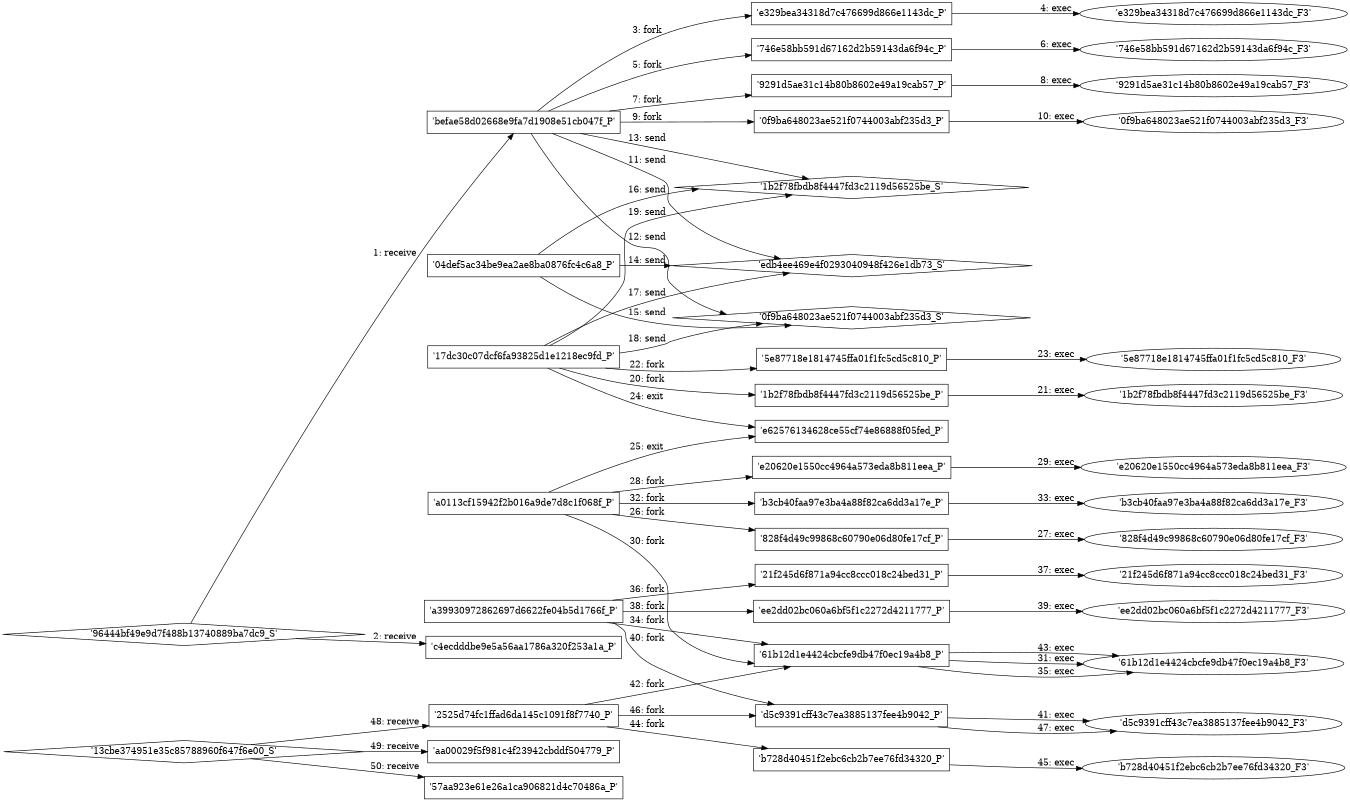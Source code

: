 digraph "D:\Learning\Paper\apt\基于CTI的攻击预警\Dataset\攻击图\ASGfromALLCTI\Threat Advisory Critical Apache Log4j vulnerability being exploited in the wild.dot" {
rankdir="LR"
size="9"
fixedsize="false"
splines="true"
nodesep=0.3
ranksep=0
fontsize=10
overlap="scalexy"
engine= "neato"
	"'befae58d02668e9fa7d1908e51cb047f_P'" [node_type=Process shape=box]
	"'96444bf49e9d7f488b13740889ba7dc9_S'" [node_type=Socket shape=diamond]
	"'96444bf49e9d7f488b13740889ba7dc9_S'" -> "'befae58d02668e9fa7d1908e51cb047f_P'" [label="1: receive"]
	"'c4ecdddbe9e5a56aa1786a320f253a1a_P'" [node_type=Process shape=box]
	"'96444bf49e9d7f488b13740889ba7dc9_S'" [node_type=Socket shape=diamond]
	"'96444bf49e9d7f488b13740889ba7dc9_S'" -> "'c4ecdddbe9e5a56aa1786a320f253a1a_P'" [label="2: receive"]
	"'befae58d02668e9fa7d1908e51cb047f_P'" [node_type=Process shape=box]
	"'e329bea34318d7c476699d866e1143dc_P'" [node_type=Process shape=box]
	"'befae58d02668e9fa7d1908e51cb047f_P'" -> "'e329bea34318d7c476699d866e1143dc_P'" [label="3: fork"]
	"'e329bea34318d7c476699d866e1143dc_P'" [node_type=Process shape=box]
	"'e329bea34318d7c476699d866e1143dc_F3'" [node_type=File shape=ellipse]
	"'e329bea34318d7c476699d866e1143dc_P'" -> "'e329bea34318d7c476699d866e1143dc_F3'" [label="4: exec"]
	"'befae58d02668e9fa7d1908e51cb047f_P'" [node_type=Process shape=box]
	"'746e58bb591d67162d2b59143da6f94c_P'" [node_type=Process shape=box]
	"'befae58d02668e9fa7d1908e51cb047f_P'" -> "'746e58bb591d67162d2b59143da6f94c_P'" [label="5: fork"]
	"'746e58bb591d67162d2b59143da6f94c_P'" [node_type=Process shape=box]
	"'746e58bb591d67162d2b59143da6f94c_F3'" [node_type=File shape=ellipse]
	"'746e58bb591d67162d2b59143da6f94c_P'" -> "'746e58bb591d67162d2b59143da6f94c_F3'" [label="6: exec"]
	"'befae58d02668e9fa7d1908e51cb047f_P'" [node_type=Process shape=box]
	"'9291d5ae31c14b80b8602e49a19cab57_P'" [node_type=Process shape=box]
	"'befae58d02668e9fa7d1908e51cb047f_P'" -> "'9291d5ae31c14b80b8602e49a19cab57_P'" [label="7: fork"]
	"'9291d5ae31c14b80b8602e49a19cab57_P'" [node_type=Process shape=box]
	"'9291d5ae31c14b80b8602e49a19cab57_F3'" [node_type=File shape=ellipse]
	"'9291d5ae31c14b80b8602e49a19cab57_P'" -> "'9291d5ae31c14b80b8602e49a19cab57_F3'" [label="8: exec"]
	"'befae58d02668e9fa7d1908e51cb047f_P'" [node_type=Process shape=box]
	"'0f9ba648023ae521f0744003abf235d3_P'" [node_type=Process shape=box]
	"'befae58d02668e9fa7d1908e51cb047f_P'" -> "'0f9ba648023ae521f0744003abf235d3_P'" [label="9: fork"]
	"'0f9ba648023ae521f0744003abf235d3_P'" [node_type=Process shape=box]
	"'0f9ba648023ae521f0744003abf235d3_F3'" [node_type=File shape=ellipse]
	"'0f9ba648023ae521f0744003abf235d3_P'" -> "'0f9ba648023ae521f0744003abf235d3_F3'" [label="10: exec"]
	"'edb4ee469e4f0293040948f426e1db73_S'" [node_type=Socket shape=diamond]
	"'befae58d02668e9fa7d1908e51cb047f_P'" [node_type=Process shape=box]
	"'befae58d02668e9fa7d1908e51cb047f_P'" -> "'edb4ee469e4f0293040948f426e1db73_S'" [label="11: send"]
	"'0f9ba648023ae521f0744003abf235d3_S'" [node_type=Socket shape=diamond]
	"'befae58d02668e9fa7d1908e51cb047f_P'" [node_type=Process shape=box]
	"'befae58d02668e9fa7d1908e51cb047f_P'" -> "'0f9ba648023ae521f0744003abf235d3_S'" [label="12: send"]
	"'1b2f78fbdb8f4447fd3c2119d56525be_S'" [node_type=Socket shape=diamond]
	"'befae58d02668e9fa7d1908e51cb047f_P'" [node_type=Process shape=box]
	"'befae58d02668e9fa7d1908e51cb047f_P'" -> "'1b2f78fbdb8f4447fd3c2119d56525be_S'" [label="13: send"]
	"'edb4ee469e4f0293040948f426e1db73_S'" [node_type=Socket shape=diamond]
	"'04def5ac34be9ea2ae8ba0876fc4c6a8_P'" [node_type=Process shape=box]
	"'04def5ac34be9ea2ae8ba0876fc4c6a8_P'" -> "'edb4ee469e4f0293040948f426e1db73_S'" [label="14: send"]
	"'0f9ba648023ae521f0744003abf235d3_S'" [node_type=Socket shape=diamond]
	"'04def5ac34be9ea2ae8ba0876fc4c6a8_P'" [node_type=Process shape=box]
	"'04def5ac34be9ea2ae8ba0876fc4c6a8_P'" -> "'0f9ba648023ae521f0744003abf235d3_S'" [label="15: send"]
	"'1b2f78fbdb8f4447fd3c2119d56525be_S'" [node_type=Socket shape=diamond]
	"'04def5ac34be9ea2ae8ba0876fc4c6a8_P'" [node_type=Process shape=box]
	"'04def5ac34be9ea2ae8ba0876fc4c6a8_P'" -> "'1b2f78fbdb8f4447fd3c2119d56525be_S'" [label="16: send"]
	"'edb4ee469e4f0293040948f426e1db73_S'" [node_type=Socket shape=diamond]
	"'17dc30c07dcf6fa93825d1e1218ec9fd_P'" [node_type=Process shape=box]
	"'17dc30c07dcf6fa93825d1e1218ec9fd_P'" -> "'edb4ee469e4f0293040948f426e1db73_S'" [label="17: send"]
	"'0f9ba648023ae521f0744003abf235d3_S'" [node_type=Socket shape=diamond]
	"'17dc30c07dcf6fa93825d1e1218ec9fd_P'" [node_type=Process shape=box]
	"'17dc30c07dcf6fa93825d1e1218ec9fd_P'" -> "'0f9ba648023ae521f0744003abf235d3_S'" [label="18: send"]
	"'1b2f78fbdb8f4447fd3c2119d56525be_S'" [node_type=Socket shape=diamond]
	"'17dc30c07dcf6fa93825d1e1218ec9fd_P'" [node_type=Process shape=box]
	"'17dc30c07dcf6fa93825d1e1218ec9fd_P'" -> "'1b2f78fbdb8f4447fd3c2119d56525be_S'" [label="19: send"]
	"'17dc30c07dcf6fa93825d1e1218ec9fd_P'" [node_type=Process shape=box]
	"'1b2f78fbdb8f4447fd3c2119d56525be_P'" [node_type=Process shape=box]
	"'17dc30c07dcf6fa93825d1e1218ec9fd_P'" -> "'1b2f78fbdb8f4447fd3c2119d56525be_P'" [label="20: fork"]
	"'1b2f78fbdb8f4447fd3c2119d56525be_P'" [node_type=Process shape=box]
	"'1b2f78fbdb8f4447fd3c2119d56525be_F3'" [node_type=File shape=ellipse]
	"'1b2f78fbdb8f4447fd3c2119d56525be_P'" -> "'1b2f78fbdb8f4447fd3c2119d56525be_F3'" [label="21: exec"]
	"'17dc30c07dcf6fa93825d1e1218ec9fd_P'" [node_type=Process shape=box]
	"'5e87718e1814745ffa01f1fc5cd5c810_P'" [node_type=Process shape=box]
	"'17dc30c07dcf6fa93825d1e1218ec9fd_P'" -> "'5e87718e1814745ffa01f1fc5cd5c810_P'" [label="22: fork"]
	"'5e87718e1814745ffa01f1fc5cd5c810_P'" [node_type=Process shape=box]
	"'5e87718e1814745ffa01f1fc5cd5c810_F3'" [node_type=File shape=ellipse]
	"'5e87718e1814745ffa01f1fc5cd5c810_P'" -> "'5e87718e1814745ffa01f1fc5cd5c810_F3'" [label="23: exec"]
	"'17dc30c07dcf6fa93825d1e1218ec9fd_P'" [node_type=Process shape=box]
	"'e62576134628ce55cf74e86888f05fed_P'" [node_type=Process shape=box]
	"'17dc30c07dcf6fa93825d1e1218ec9fd_P'" -> "'e62576134628ce55cf74e86888f05fed_P'" [label="24: exit"]
	"'a0113cf15942f2b016a9de7d8c1f068f_P'" [node_type=Process shape=box]
	"'e62576134628ce55cf74e86888f05fed_P'" [node_type=Process shape=box]
	"'a0113cf15942f2b016a9de7d8c1f068f_P'" -> "'e62576134628ce55cf74e86888f05fed_P'" [label="25: exit"]
	"'a0113cf15942f2b016a9de7d8c1f068f_P'" [node_type=Process shape=box]
	"'828f4d49c99868c60790e06d80fe17cf_P'" [node_type=Process shape=box]
	"'a0113cf15942f2b016a9de7d8c1f068f_P'" -> "'828f4d49c99868c60790e06d80fe17cf_P'" [label="26: fork"]
	"'828f4d49c99868c60790e06d80fe17cf_P'" [node_type=Process shape=box]
	"'828f4d49c99868c60790e06d80fe17cf_F3'" [node_type=File shape=ellipse]
	"'828f4d49c99868c60790e06d80fe17cf_P'" -> "'828f4d49c99868c60790e06d80fe17cf_F3'" [label="27: exec"]
	"'a0113cf15942f2b016a9de7d8c1f068f_P'" [node_type=Process shape=box]
	"'e20620e1550cc4964a573eda8b811eea_P'" [node_type=Process shape=box]
	"'a0113cf15942f2b016a9de7d8c1f068f_P'" -> "'e20620e1550cc4964a573eda8b811eea_P'" [label="28: fork"]
	"'e20620e1550cc4964a573eda8b811eea_P'" [node_type=Process shape=box]
	"'e20620e1550cc4964a573eda8b811eea_F3'" [node_type=File shape=ellipse]
	"'e20620e1550cc4964a573eda8b811eea_P'" -> "'e20620e1550cc4964a573eda8b811eea_F3'" [label="29: exec"]
	"'a0113cf15942f2b016a9de7d8c1f068f_P'" [node_type=Process shape=box]
	"'61b12d1e4424cbcfe9db47f0ec19a4b8_P'" [node_type=Process shape=box]
	"'a0113cf15942f2b016a9de7d8c1f068f_P'" -> "'61b12d1e4424cbcfe9db47f0ec19a4b8_P'" [label="30: fork"]
	"'61b12d1e4424cbcfe9db47f0ec19a4b8_P'" [node_type=Process shape=box]
	"'61b12d1e4424cbcfe9db47f0ec19a4b8_F3'" [node_type=File shape=ellipse]
	"'61b12d1e4424cbcfe9db47f0ec19a4b8_P'" -> "'61b12d1e4424cbcfe9db47f0ec19a4b8_F3'" [label="31: exec"]
	"'a0113cf15942f2b016a9de7d8c1f068f_P'" [node_type=Process shape=box]
	"'b3cb40faa97e3ba4a88f82ca6dd3a17e_P'" [node_type=Process shape=box]
	"'a0113cf15942f2b016a9de7d8c1f068f_P'" -> "'b3cb40faa97e3ba4a88f82ca6dd3a17e_P'" [label="32: fork"]
	"'b3cb40faa97e3ba4a88f82ca6dd3a17e_P'" [node_type=Process shape=box]
	"'b3cb40faa97e3ba4a88f82ca6dd3a17e_F3'" [node_type=File shape=ellipse]
	"'b3cb40faa97e3ba4a88f82ca6dd3a17e_P'" -> "'b3cb40faa97e3ba4a88f82ca6dd3a17e_F3'" [label="33: exec"]
	"'a39930972862697d6622fe04b5d1766f_P'" [node_type=Process shape=box]
	"'61b12d1e4424cbcfe9db47f0ec19a4b8_P'" [node_type=Process shape=box]
	"'a39930972862697d6622fe04b5d1766f_P'" -> "'61b12d1e4424cbcfe9db47f0ec19a4b8_P'" [label="34: fork"]
	"'61b12d1e4424cbcfe9db47f0ec19a4b8_P'" [node_type=Process shape=box]
	"'61b12d1e4424cbcfe9db47f0ec19a4b8_F3'" [node_type=File shape=ellipse]
	"'61b12d1e4424cbcfe9db47f0ec19a4b8_P'" -> "'61b12d1e4424cbcfe9db47f0ec19a4b8_F3'" [label="35: exec"]
	"'a39930972862697d6622fe04b5d1766f_P'" [node_type=Process shape=box]
	"'21f245d6f871a94cc8ccc018c24bed31_P'" [node_type=Process shape=box]
	"'a39930972862697d6622fe04b5d1766f_P'" -> "'21f245d6f871a94cc8ccc018c24bed31_P'" [label="36: fork"]
	"'21f245d6f871a94cc8ccc018c24bed31_P'" [node_type=Process shape=box]
	"'21f245d6f871a94cc8ccc018c24bed31_F3'" [node_type=File shape=ellipse]
	"'21f245d6f871a94cc8ccc018c24bed31_P'" -> "'21f245d6f871a94cc8ccc018c24bed31_F3'" [label="37: exec"]
	"'a39930972862697d6622fe04b5d1766f_P'" [node_type=Process shape=box]
	"'ee2dd02bc060a6bf5f1c2272d4211777_P'" [node_type=Process shape=box]
	"'a39930972862697d6622fe04b5d1766f_P'" -> "'ee2dd02bc060a6bf5f1c2272d4211777_P'" [label="38: fork"]
	"'ee2dd02bc060a6bf5f1c2272d4211777_P'" [node_type=Process shape=box]
	"'ee2dd02bc060a6bf5f1c2272d4211777_F3'" [node_type=File shape=ellipse]
	"'ee2dd02bc060a6bf5f1c2272d4211777_P'" -> "'ee2dd02bc060a6bf5f1c2272d4211777_F3'" [label="39: exec"]
	"'a39930972862697d6622fe04b5d1766f_P'" [node_type=Process shape=box]
	"'d5c9391cff43c7ea3885137fee4b9042_P'" [node_type=Process shape=box]
	"'a39930972862697d6622fe04b5d1766f_P'" -> "'d5c9391cff43c7ea3885137fee4b9042_P'" [label="40: fork"]
	"'d5c9391cff43c7ea3885137fee4b9042_P'" [node_type=Process shape=box]
	"'d5c9391cff43c7ea3885137fee4b9042_F3'" [node_type=File shape=ellipse]
	"'d5c9391cff43c7ea3885137fee4b9042_P'" -> "'d5c9391cff43c7ea3885137fee4b9042_F3'" [label="41: exec"]
	"'2525d74fc1ffad6da145c1091f8f7740_P'" [node_type=Process shape=box]
	"'61b12d1e4424cbcfe9db47f0ec19a4b8_P'" [node_type=Process shape=box]
	"'2525d74fc1ffad6da145c1091f8f7740_P'" -> "'61b12d1e4424cbcfe9db47f0ec19a4b8_P'" [label="42: fork"]
	"'61b12d1e4424cbcfe9db47f0ec19a4b8_P'" [node_type=Process shape=box]
	"'61b12d1e4424cbcfe9db47f0ec19a4b8_F3'" [node_type=File shape=ellipse]
	"'61b12d1e4424cbcfe9db47f0ec19a4b8_P'" -> "'61b12d1e4424cbcfe9db47f0ec19a4b8_F3'" [label="43: exec"]
	"'2525d74fc1ffad6da145c1091f8f7740_P'" [node_type=Process shape=box]
	"'b728d40451f2ebc6cb2b7ee76fd34320_P'" [node_type=Process shape=box]
	"'2525d74fc1ffad6da145c1091f8f7740_P'" -> "'b728d40451f2ebc6cb2b7ee76fd34320_P'" [label="44: fork"]
	"'b728d40451f2ebc6cb2b7ee76fd34320_P'" [node_type=Process shape=box]
	"'b728d40451f2ebc6cb2b7ee76fd34320_F3'" [node_type=File shape=ellipse]
	"'b728d40451f2ebc6cb2b7ee76fd34320_P'" -> "'b728d40451f2ebc6cb2b7ee76fd34320_F3'" [label="45: exec"]
	"'2525d74fc1ffad6da145c1091f8f7740_P'" [node_type=Process shape=box]
	"'d5c9391cff43c7ea3885137fee4b9042_P'" [node_type=Process shape=box]
	"'2525d74fc1ffad6da145c1091f8f7740_P'" -> "'d5c9391cff43c7ea3885137fee4b9042_P'" [label="46: fork"]
	"'d5c9391cff43c7ea3885137fee4b9042_P'" [node_type=Process shape=box]
	"'d5c9391cff43c7ea3885137fee4b9042_F3'" [node_type=File shape=ellipse]
	"'d5c9391cff43c7ea3885137fee4b9042_P'" -> "'d5c9391cff43c7ea3885137fee4b9042_F3'" [label="47: exec"]
	"'2525d74fc1ffad6da145c1091f8f7740_P'" [node_type=Process shape=box]
	"'13cbe374951e35c85788960f647f6e00_S'" [node_type=Socket shape=diamond]
	"'13cbe374951e35c85788960f647f6e00_S'" -> "'2525d74fc1ffad6da145c1091f8f7740_P'" [label="48: receive"]
	"'aa00029f5f981c4f23942cbddf504779_P'" [node_type=Process shape=box]
	"'13cbe374951e35c85788960f647f6e00_S'" [node_type=Socket shape=diamond]
	"'13cbe374951e35c85788960f647f6e00_S'" -> "'aa00029f5f981c4f23942cbddf504779_P'" [label="49: receive"]
	"'57aa923e61e26a1ca906821d4c70486a_P'" [node_type=Process shape=box]
	"'13cbe374951e35c85788960f647f6e00_S'" [node_type=Socket shape=diamond]
	"'13cbe374951e35c85788960f647f6e00_S'" -> "'57aa923e61e26a1ca906821d4c70486a_P'" [label="50: receive"]
}
